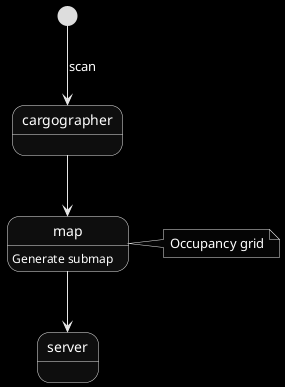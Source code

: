 @startuml


'https://google-cartographer-ros.readthedocs.io/en/latest/algo_walkthrough.html'    
'https://youtu.be/IH_n9bfy-nM?t=958'
skinparam monochrome reverse

[*] --> cargographer : scan
cargographer --> map
map : Generate submap
map --> server

note right of map 
    Occupancy grid
end note

@enduml
    